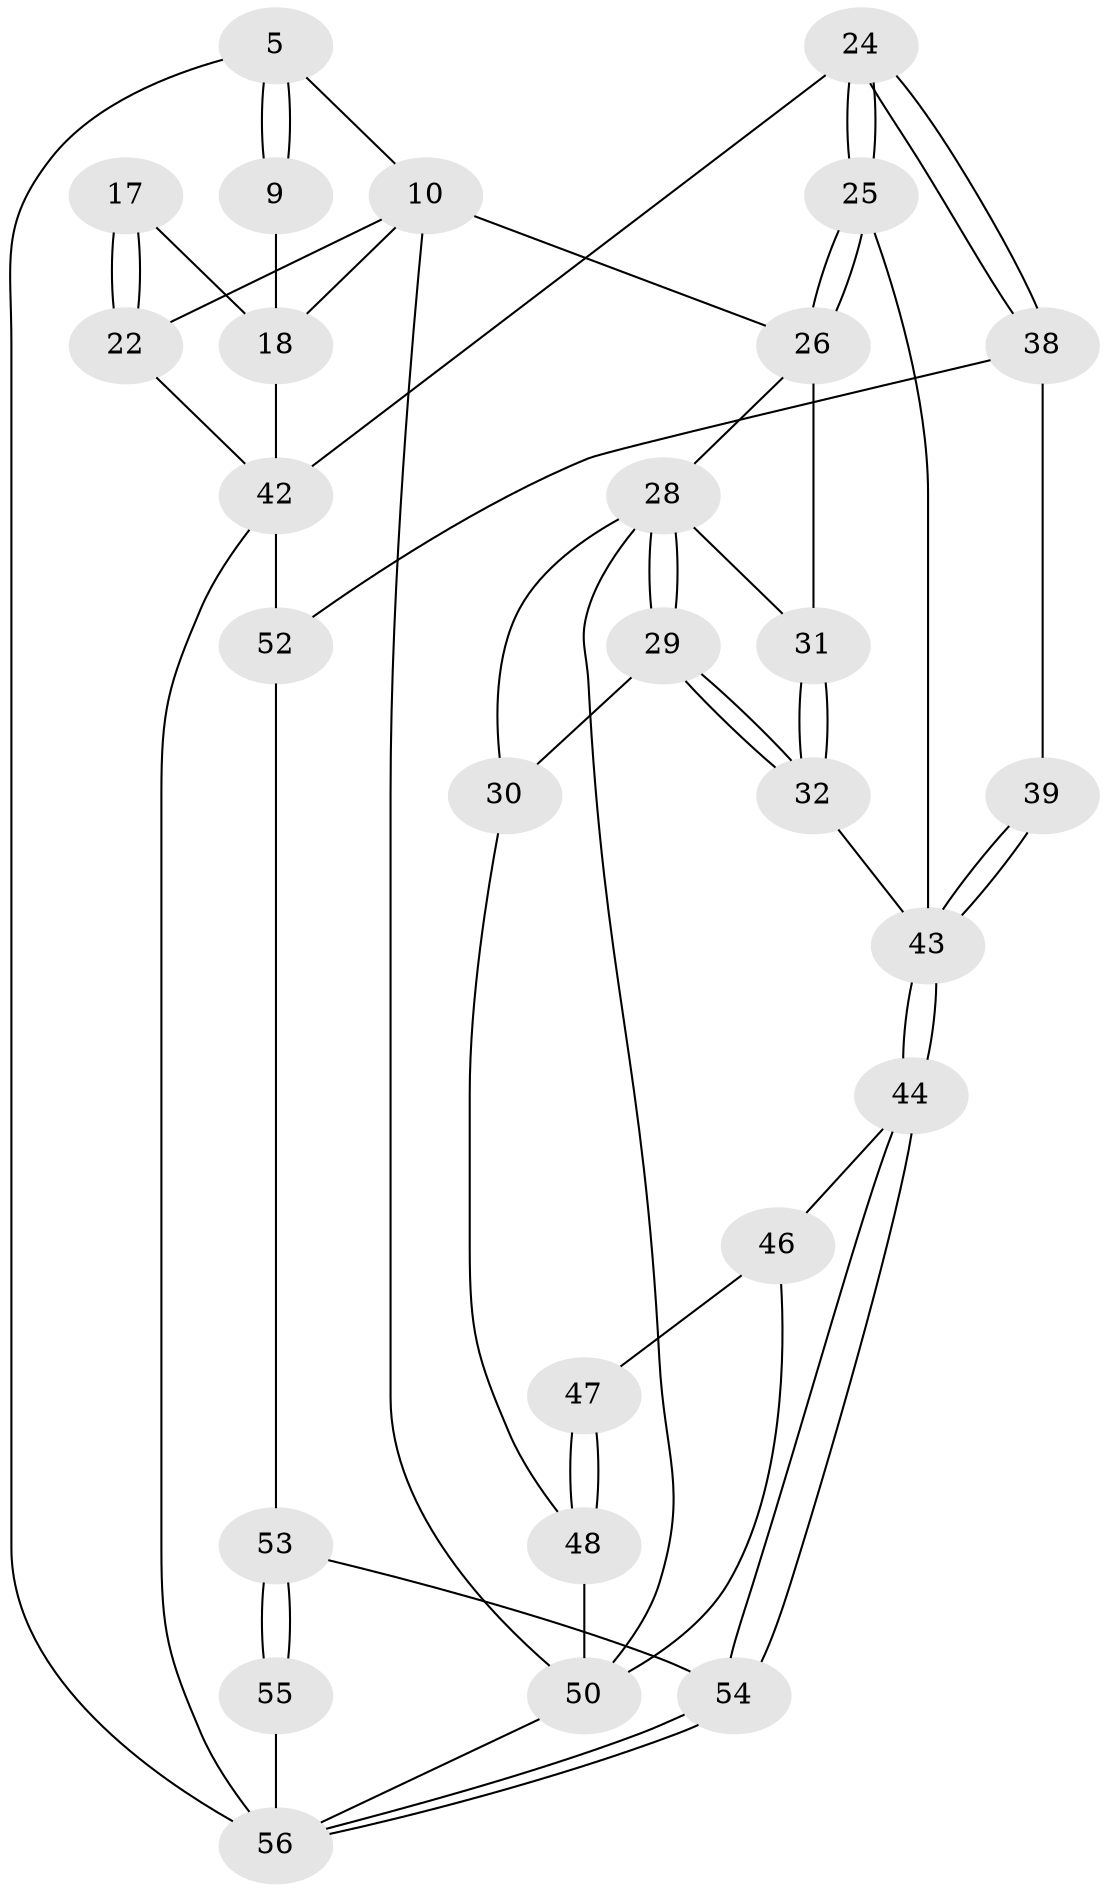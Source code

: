 // original degree distribution, {3: 0.03571428571428571, 6: 0.17857142857142858, 5: 0.5357142857142857, 4: 0.25}
// Generated by graph-tools (version 1.1) at 2025/59/03/09/25 04:59:45]
// undirected, 28 vertices, 60 edges
graph export_dot {
graph [start="1"]
  node [color=gray90,style=filled];
  5 [pos="+0.9883445149391746+0.15301371484044987",super="+1+2"];
  9 [pos="+1+0.16874117731700222"];
  10 [pos="+0.6347896062216869+0.2867648988809464",super="+8"];
  17 [pos="+0.8441932812721654+0.3552781347145203"];
  18 [pos="+1+0.36300579174752906",super="+16"];
  22 [pos="+0.7763354319192451+0.47459376915350304",super="+15+14"];
  24 [pos="+0.7016761969319009+0.5307003766560291"];
  25 [pos="+0.5693614349136719+0.45122846260253535"];
  26 [pos="+0.5390601005796872+0.42830188075690573",super="+11+12+13"];
  28 [pos="+0.2687272244262505+0.3129384426349149",super="+21"];
  29 [pos="+0.2436455199109855+0.49395634140148675"];
  30 [pos="+0.19298447671309207+0.5085084898607991"];
  31 [pos="+0.42585527023823727+0.480389694387268",super="+27"];
  32 [pos="+0.34874324019979225+0.5382835725754248"];
  38 [pos="+0.6881841861236737+0.6965898625270974"];
  39 [pos="+0.606942014882196+0.7259809988977994"];
  42 [pos="+1+0.6399476263802135",super="+33+23+41"];
  43 [pos="+0.40097578639943804+0.8245278312315707",super="+35+34"];
  44 [pos="+0.3275364661436638+0.940676846985766"];
  46 [pos="+0.13740369704983146+0.6972183891995584",super="+45"];
  47 [pos="+0.13452837818641533+0.6430471668894542"];
  48 [pos="+0+0.6060244498094424",super="+37+36"];
  50 [pos="+0+0.8120591584068664",super="+19+49"];
  52 [pos="+0.7644144240462454+0.8238368401530595",super="+51"];
  53 [pos="+0.734167889793162+0.8993873276689858"];
  54 [pos="+0.3377592213842054+1"];
  55 [pos="+0.7459157221366239+1"];
  56 [pos="+0.33685473838345825+1",super="+40"];
  5 -- 9 [weight=2];
  5 -- 9;
  5 -- 56;
  5 -- 10 [weight=2];
  9 -- 18;
  10 -- 22 [weight=2];
  10 -- 26 [weight=2];
  10 -- 18;
  10 -- 50;
  17 -- 22 [weight=2];
  17 -- 22;
  17 -- 18;
  18 -- 42;
  22 -- 42;
  24 -- 25;
  24 -- 25;
  24 -- 38;
  24 -- 38;
  24 -- 42;
  25 -- 26;
  25 -- 26;
  25 -- 43;
  26 -- 31 [weight=2];
  26 -- 28;
  28 -- 29;
  28 -- 29;
  28 -- 31;
  28 -- 50;
  28 -- 30;
  29 -- 30;
  29 -- 32;
  29 -- 32;
  30 -- 48;
  31 -- 32;
  31 -- 32;
  32 -- 43;
  38 -- 39;
  38 -- 52;
  39 -- 43 [weight=2];
  39 -- 43;
  42 -- 56;
  42 -- 52 [weight=2];
  43 -- 44;
  43 -- 44;
  44 -- 54;
  44 -- 54;
  44 -- 46;
  46 -- 47;
  46 -- 50 [weight=2];
  47 -- 48 [weight=2];
  47 -- 48;
  48 -- 50 [weight=2];
  50 -- 56;
  52 -- 53;
  53 -- 54;
  53 -- 55;
  53 -- 55;
  54 -- 56;
  54 -- 56;
  55 -- 56 [weight=2];
}

